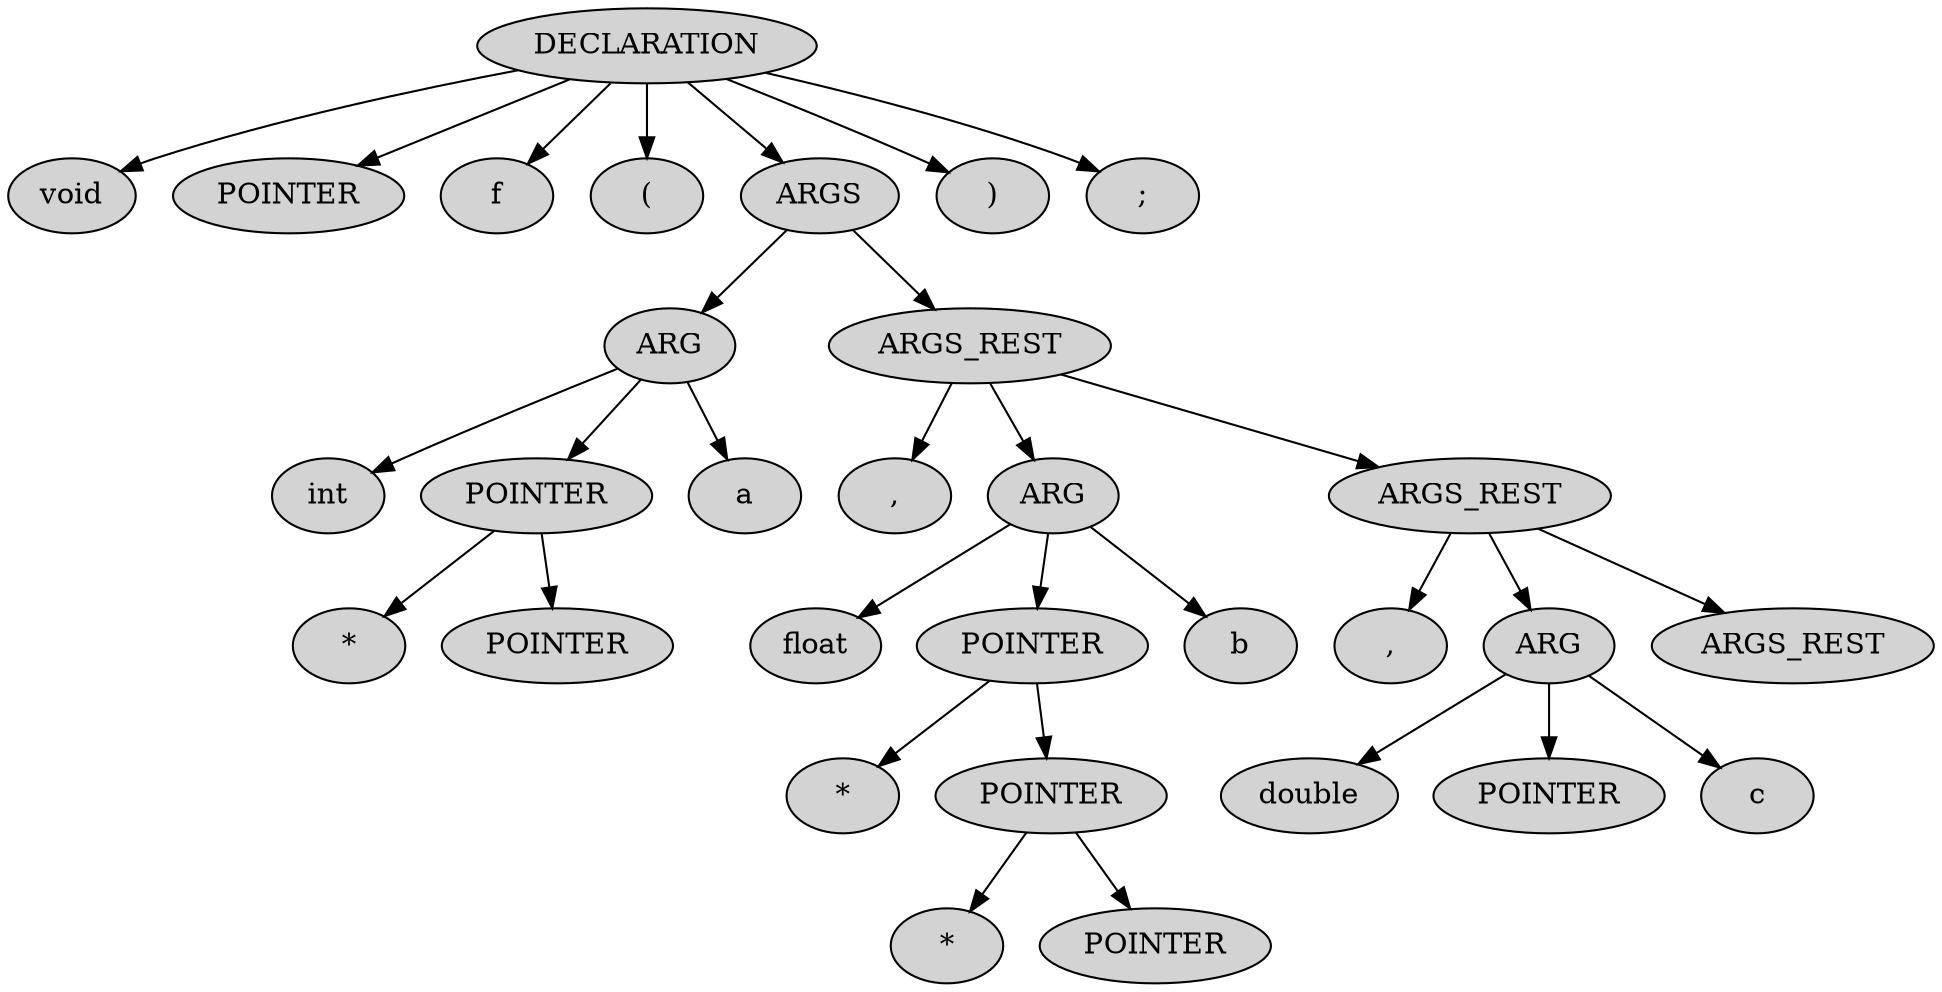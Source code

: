digraph parse_tree {
ratio = fill;
node [style=filled];
n1 [label="DECLARATION"]
n2 [label="void"]
n1 -> n2
n3 [label="POINTER"]
n1 -> n3
n4 [label="f"]
n1 -> n4
n5 [label="("]
n1 -> n5
n6 [label="ARGS"]
n7 [label="ARG"]
n8 [label="int"]
n7 -> n8
n9 [label="POINTER"]
n10 [label="*"]
n9 -> n10
n11 [label="POINTER"]
n9 -> n11
n7 -> n9
n12 [label="a"]
n7 -> n12
n6 -> n7
n13 [label="ARGS_REST"]
n14 [label=","]
n13 -> n14
n15 [label="ARG"]
n16 [label="float"]
n15 -> n16
n17 [label="POINTER"]
n18 [label="*"]
n17 -> n18
n19 [label="POINTER"]
n20 [label="*"]
n19 -> n20
n21 [label="POINTER"]
n19 -> n21
n17 -> n19
n15 -> n17
n22 [label="b"]
n15 -> n22
n13 -> n15
n23 [label="ARGS_REST"]
n24 [label=","]
n23 -> n24
n25 [label="ARG"]
n26 [label="double"]
n25 -> n26
n27 [label="POINTER"]
n25 -> n27
n28 [label="c"]
n25 -> n28
n23 -> n25
n29 [label="ARGS_REST"]
n23 -> n29
n13 -> n23
n6 -> n13
n1 -> n6
n30 [label=")"]
n1 -> n30
n31 [label=";"]
n1 -> n31
}
